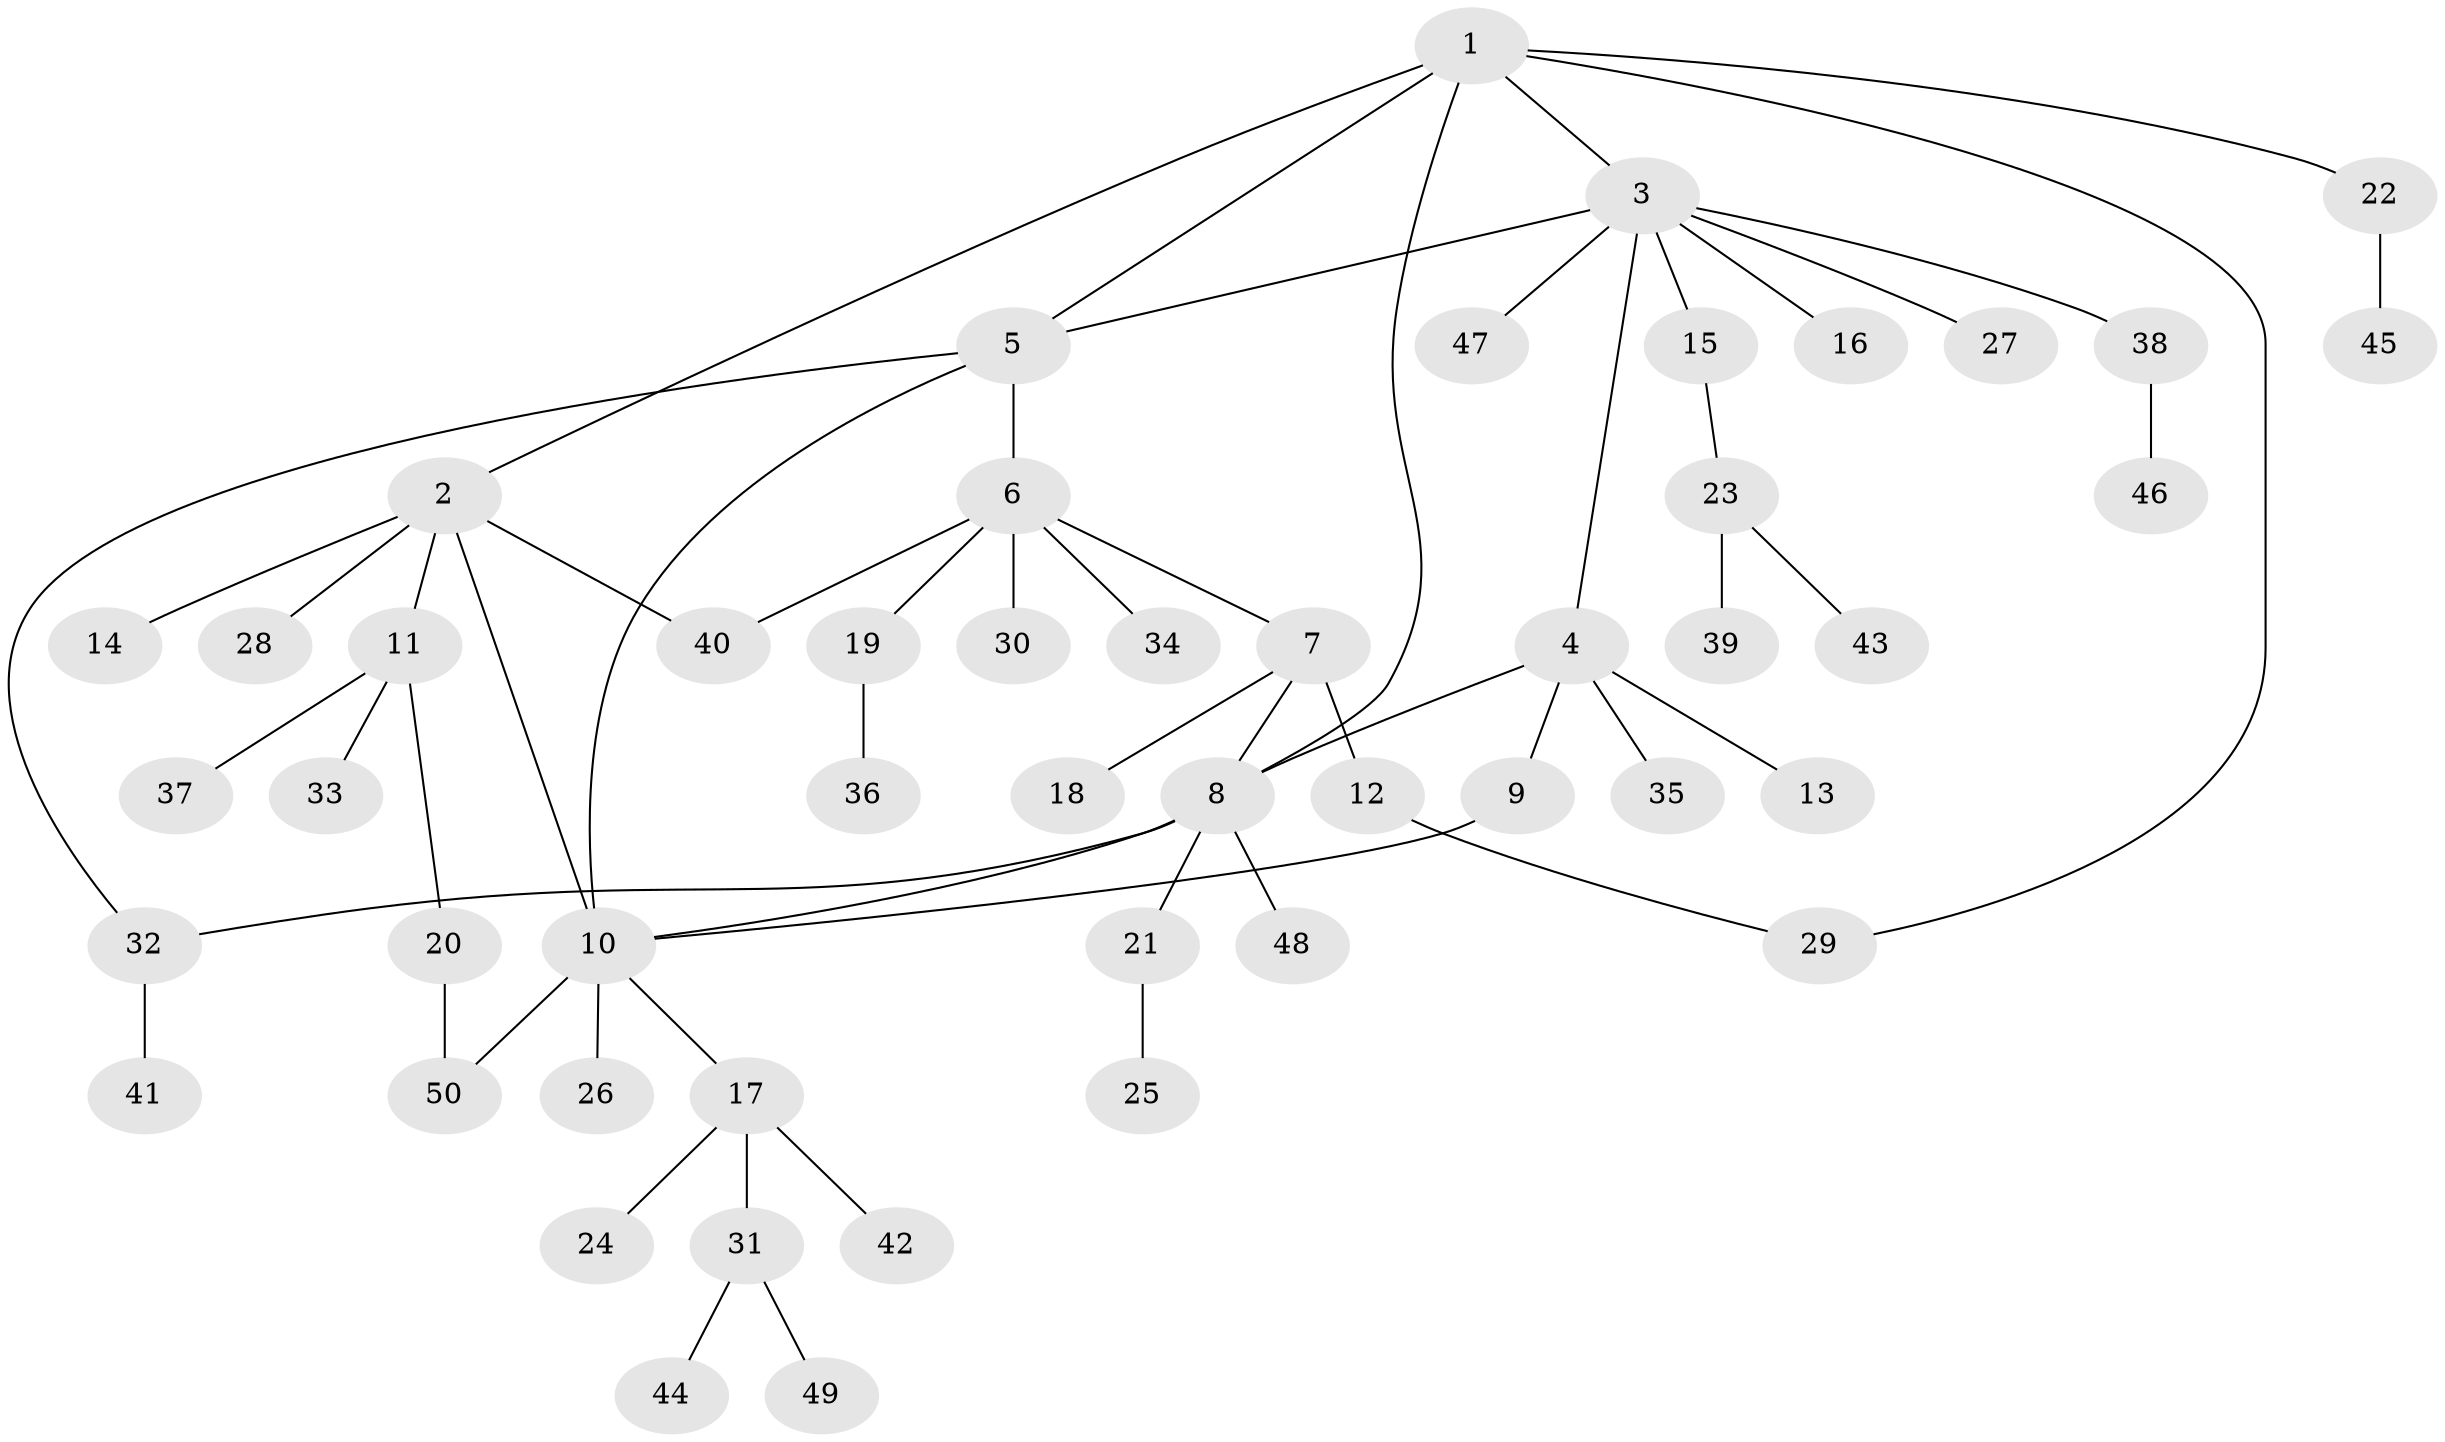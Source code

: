 // Generated by graph-tools (version 1.1) at 2025/50/03/09/25 03:50:42]
// undirected, 50 vertices, 59 edges
graph export_dot {
graph [start="1"]
  node [color=gray90,style=filled];
  1;
  2;
  3;
  4;
  5;
  6;
  7;
  8;
  9;
  10;
  11;
  12;
  13;
  14;
  15;
  16;
  17;
  18;
  19;
  20;
  21;
  22;
  23;
  24;
  25;
  26;
  27;
  28;
  29;
  30;
  31;
  32;
  33;
  34;
  35;
  36;
  37;
  38;
  39;
  40;
  41;
  42;
  43;
  44;
  45;
  46;
  47;
  48;
  49;
  50;
  1 -- 2;
  1 -- 3;
  1 -- 5;
  1 -- 8;
  1 -- 22;
  1 -- 29;
  2 -- 10;
  2 -- 11;
  2 -- 14;
  2 -- 28;
  2 -- 40;
  3 -- 4;
  3 -- 5;
  3 -- 15;
  3 -- 16;
  3 -- 27;
  3 -- 38;
  3 -- 47;
  4 -- 8;
  4 -- 9;
  4 -- 13;
  4 -- 35;
  5 -- 6;
  5 -- 10;
  5 -- 32;
  6 -- 7;
  6 -- 19;
  6 -- 30;
  6 -- 34;
  6 -- 40;
  7 -- 8;
  7 -- 12;
  7 -- 18;
  8 -- 10;
  8 -- 21;
  8 -- 32;
  8 -- 48;
  9 -- 10;
  10 -- 17;
  10 -- 26;
  10 -- 50;
  11 -- 20;
  11 -- 33;
  11 -- 37;
  12 -- 29;
  15 -- 23;
  17 -- 24;
  17 -- 31;
  17 -- 42;
  19 -- 36;
  20 -- 50;
  21 -- 25;
  22 -- 45;
  23 -- 39;
  23 -- 43;
  31 -- 44;
  31 -- 49;
  32 -- 41;
  38 -- 46;
}
